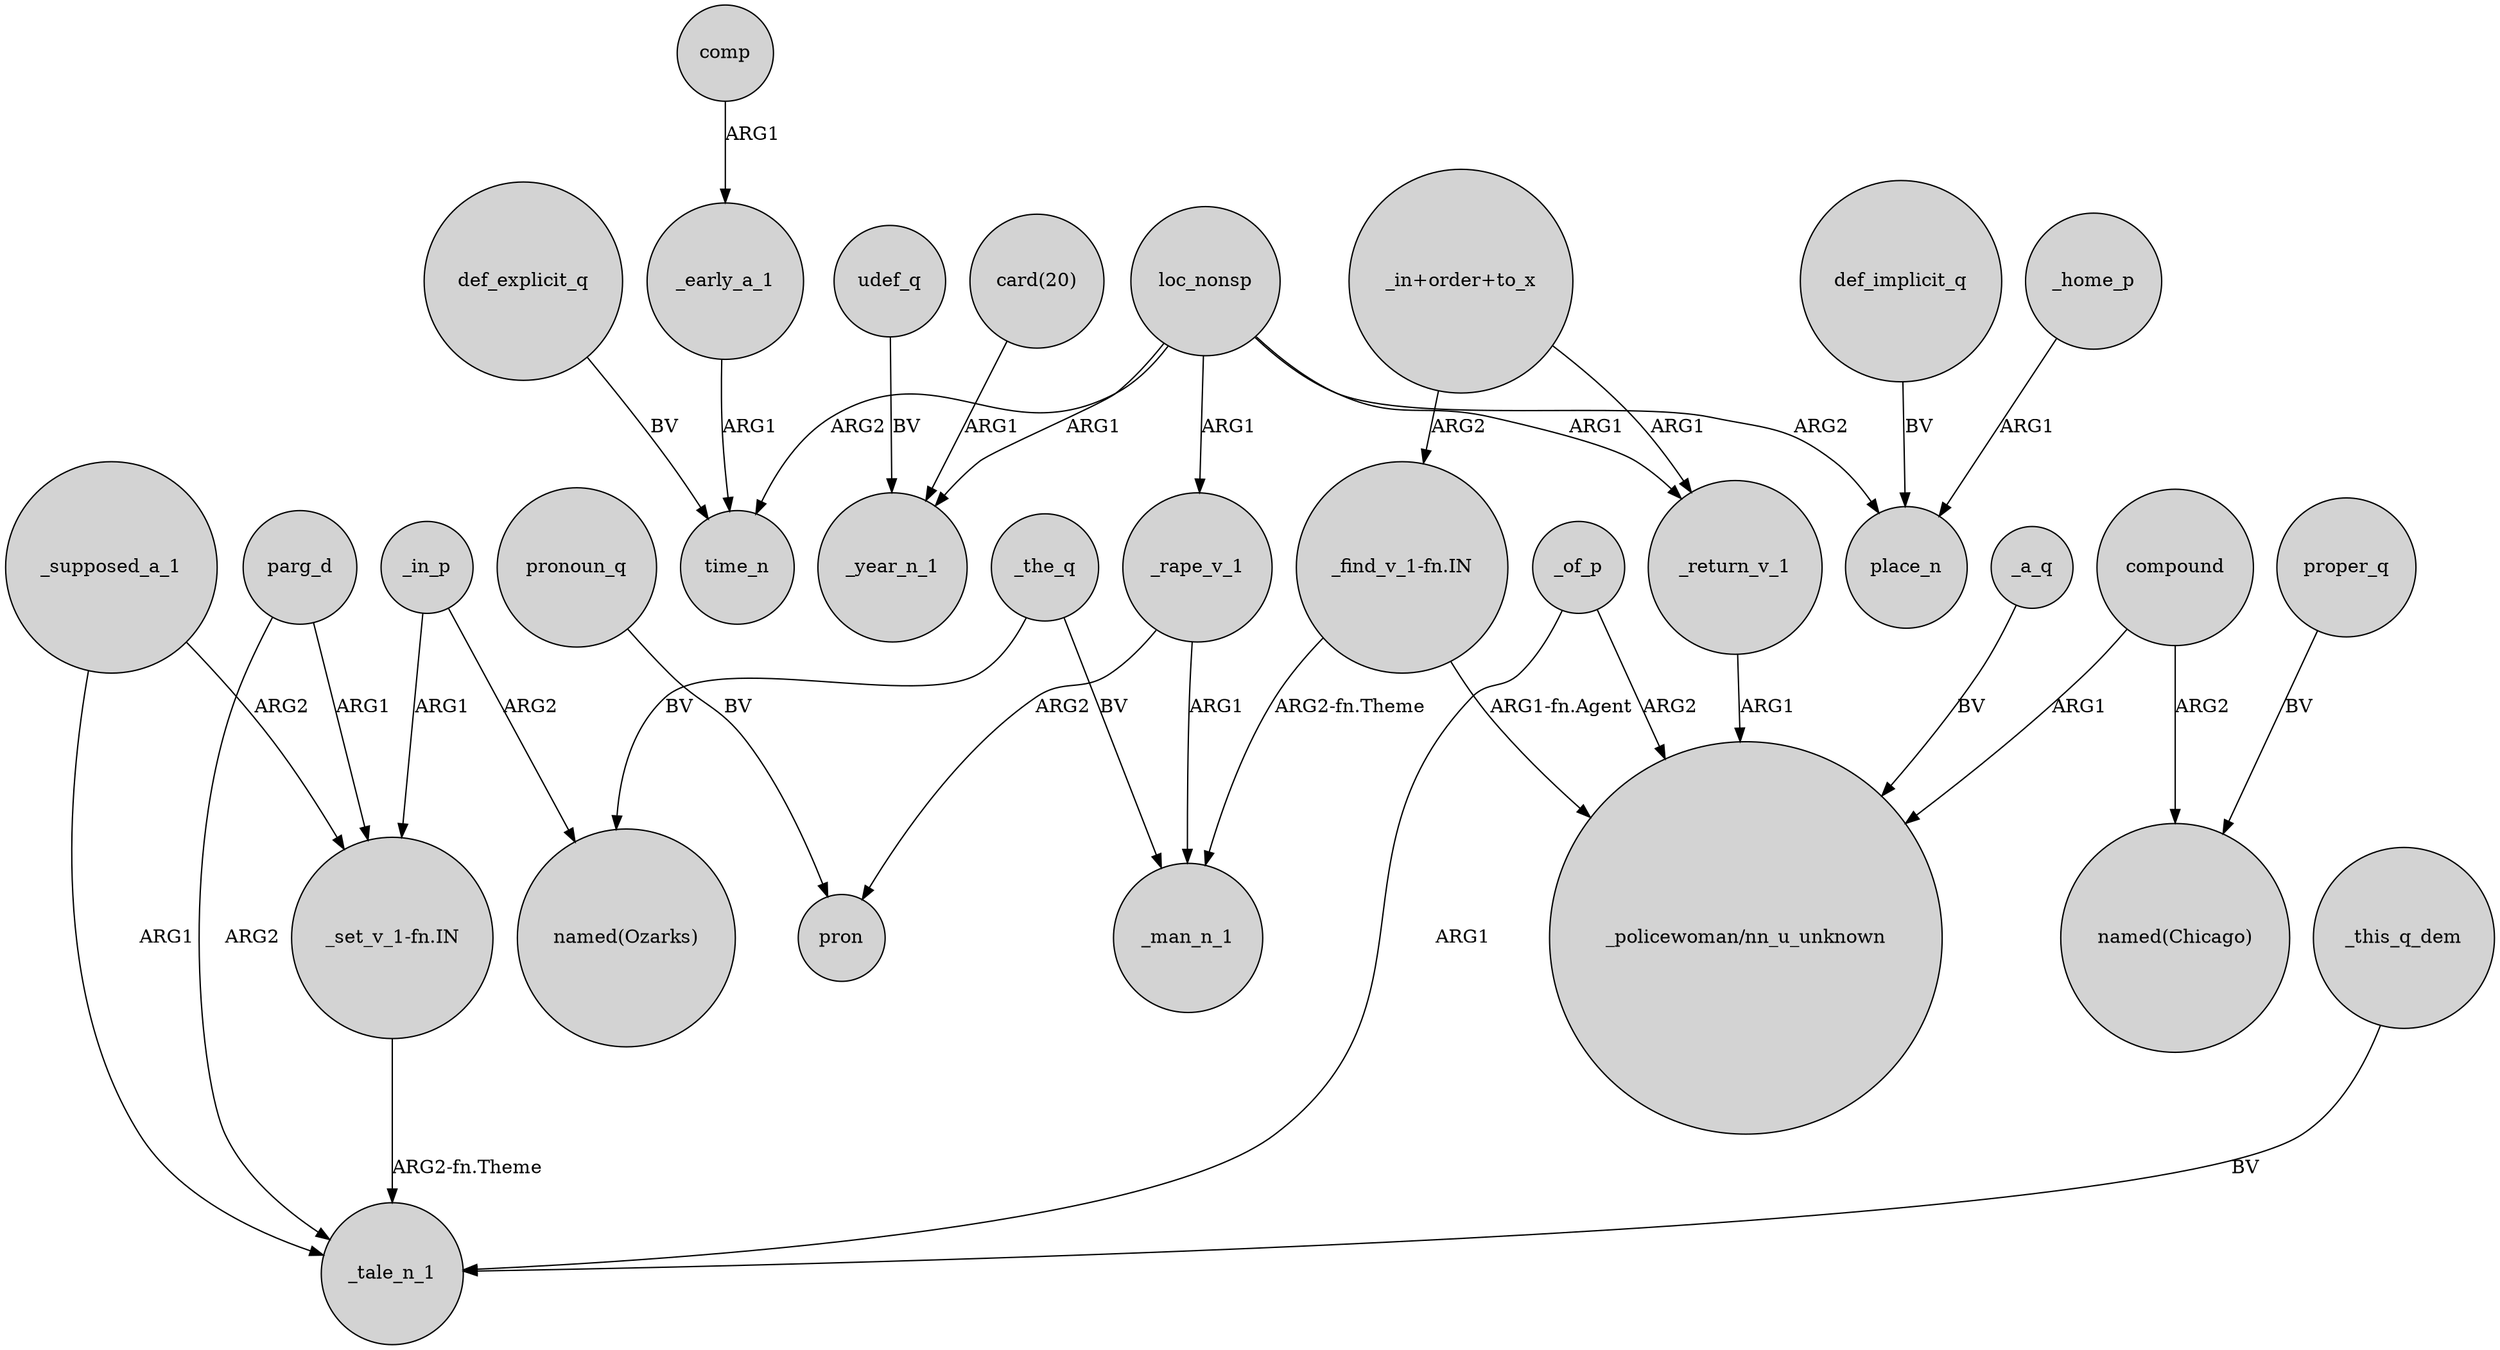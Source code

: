 digraph {
	node [shape=circle style=filled]
	"_find_v_1-fn.IN" -> _man_n_1 [label="ARG2-fn.Theme"]
	_the_q -> _man_n_1 [label=BV]
	def_explicit_q -> time_n [label=BV]
	_supposed_a_1 -> _tale_n_1 [label=ARG1]
	loc_nonsp -> _year_n_1 [label=ARG1]
	"_in+order+to_x" -> _return_v_1 [label=ARG1]
	parg_d -> _tale_n_1 [label=ARG2]
	_return_v_1 -> "_policewoman/nn_u_unknown" [label=ARG1]
	_of_p -> _tale_n_1 [label=ARG1]
	def_implicit_q -> place_n [label=BV]
	compound -> "named(Chicago)" [label=ARG2]
	"_set_v_1-fn.IN" -> _tale_n_1 [label="ARG2-fn.Theme"]
	loc_nonsp -> time_n [label=ARG2]
	_supposed_a_1 -> "_set_v_1-fn.IN" [label=ARG2]
	pronoun_q -> pron [label=BV]
	compound -> "_policewoman/nn_u_unknown" [label=ARG1]
	loc_nonsp -> _rape_v_1 [label=ARG1]
	_in_p -> "_set_v_1-fn.IN" [label=ARG1]
	_a_q -> "_policewoman/nn_u_unknown" [label=BV]
	"card(20)" -> _year_n_1 [label=ARG1]
	_early_a_1 -> time_n [label=ARG1]
	loc_nonsp -> place_n [label=ARG2]
	_of_p -> "_policewoman/nn_u_unknown" [label=ARG2]
	udef_q -> _year_n_1 [label=BV]
	"_find_v_1-fn.IN" -> "_policewoman/nn_u_unknown" [label="ARG1-fn.Agent"]
	"_in+order+to_x" -> "_find_v_1-fn.IN" [label=ARG2]
	_in_p -> "named(Ozarks)" [label=ARG2]
	_the_q -> "named(Ozarks)" [label=BV]
	_rape_v_1 -> pron [label=ARG2]
	loc_nonsp -> _return_v_1 [label=ARG1]
	_rape_v_1 -> _man_n_1 [label=ARG1]
	_home_p -> place_n [label=ARG1]
	comp -> _early_a_1 [label=ARG1]
	proper_q -> "named(Chicago)" [label=BV]
	parg_d -> "_set_v_1-fn.IN" [label=ARG1]
	_this_q_dem -> _tale_n_1 [label=BV]
}
